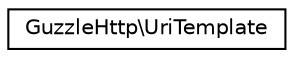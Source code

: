 digraph "Graphical Class Hierarchy"
{
  edge [fontname="Helvetica",fontsize="10",labelfontname="Helvetica",labelfontsize="10"];
  node [fontname="Helvetica",fontsize="10",shape=record];
  rankdir="LR";
  Node0 [label="GuzzleHttp\\UriTemplate",height=0.2,width=0.4,color="black", fillcolor="white", style="filled",URL="$classGuzzleHttp_1_1UriTemplate.html"];
}
